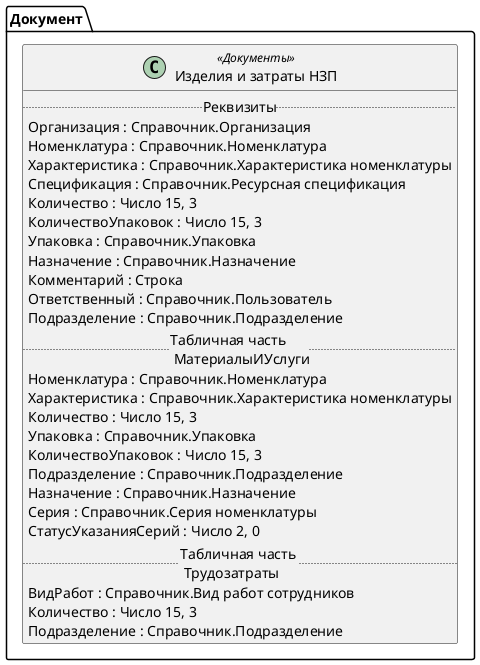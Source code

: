 ﻿@startuml ИзделияИЗатратыНЗП
'!include templates.wsd
'..\include templates.wsd
class Документ.ИзделияИЗатратыНЗП as "Изделия и затраты НЗП" <<Документы>>
{
..Реквизиты..
Организация : Справочник.Организация
Номенклатура : Справочник.Номенклатура
Характеристика : Справочник.Характеристика номенклатуры
Спецификация : Справочник.Ресурсная спецификация
Количество : Число 15, 3
КоличествоУпаковок : Число 15, 3
Упаковка : Справочник.Упаковка
Назначение : Справочник.Назначение
Комментарий : Строка
Ответственный : Справочник.Пользователь
Подразделение : Справочник.Подразделение
..Табличная часть \n МатериалыИУслуги..
Номенклатура : Справочник.Номенклатура
Характеристика : Справочник.Характеристика номенклатуры
Количество : Число 15, 3
Упаковка : Справочник.Упаковка
КоличествоУпаковок : Число 15, 3
Подразделение : Справочник.Подразделение
Назначение : Справочник.Назначение
Серия : Справочник.Серия номенклатуры
СтатусУказанияСерий : Число 2, 0
..Табличная часть \n Трудозатраты..
ВидРабот : Справочник.Вид работ сотрудников
Количество : Число 15, 3
Подразделение : Справочник.Подразделение
}
@enduml
